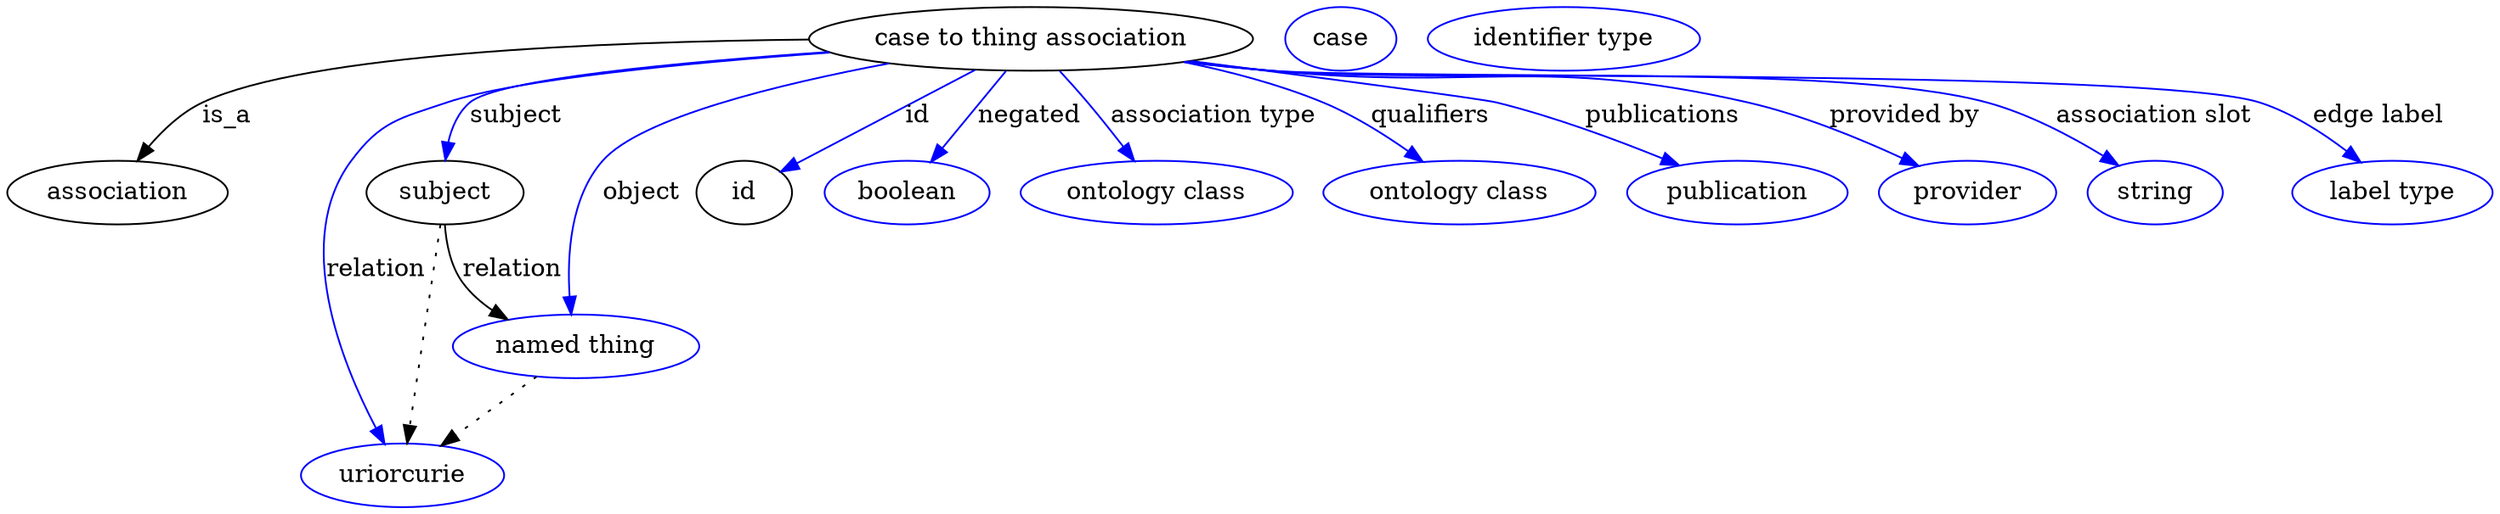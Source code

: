 digraph {
	graph [bb="0,0,1173.1,281"];
	node [label="\N"];
	"case to thing association"	 [height=0.5,
		label="case to thing association",
		pos="495.4,263",
		width=2.6753];
	association	 [height=0.5,
		pos="49.402,177",
		width=1.3723];
	"case to thing association" -> association	 [label=is_a,
		lp="101.68,220",
		pos="e,58.898,194.95 401.73,258.53 290.53,252.63 116.67,241.29 89.85,227 79.694,221.59 71.16,212.43 64.588,203.42"];
	subject	 [height=0.5,
		pos="204.4,177",
		width=0.97656];
	"case to thing association" -> subject	 [color=blue,
		label=subject,
		lp="242.23,220",
		pos="e,206.05,195.44 406.5,255.96 332.17,249.32 236.05,238.66 221.75,227 215.06,221.55 210.95,213.38 208.42,205.21",
		style=solid];
	relation	 [color=blue,
		height=0.5,
		label=uriorcurie,
		pos="184.4,18",
		width=1.2492];
	"case to thing association" -> relation	 [color=blue,
		label=relation,
		lp="168.78,134",
		pos="e,174.87,35.738 405.98,256.29 335.55,250.17 243.58,240.1 208.4,227 184.37,218.05 174.28,216.56 160.4,195 130.67,148.8 153.59,81.772 \
170.52,44.872",
		style=solid];
	object	 [color=blue,
		height=0.5,
		label="named thing",
		pos="266.4,91",
		width=1.5019];
	"case to thing association" -> object	 [color=blue,
		label=object,
		lp="301.51,177",
		pos="e,264.25,109.16 429.99,249.71 375.41,237.27 303.53,217.3 284.19,195 266.27,174.33 263.2,142.38 263.76,119.35",
		style=solid];
	id	 [height=0.5,
		pos="354.4,177",
		width=0.75];
	"case to thing association" -> id	 [color=blue,
		label=id,
		lp="438.85,220",
		pos="e,374.69,189.37 466.87,245.6 442.61,230.8 407.92,209.64 383.5,194.75",
		style=solid];
	negated	 [color=blue,
		height=0.5,
		label=boolean,
		pos="437.4,177",
		width=1.0584];
	"case to thing association" -> negated	 [color=blue,
		label=negated,
		lp="492.17,220",
		pos="e,449.09,194.33 483.1,244.76 474.86,232.55 463.9,216.29 454.77,202.76",
		style=solid];
	"association type"	 [color=blue,
		height=0.5,
		label="ontology class",
		pos="554.4,177",
		width=1.6931];
	"case to thing association" -> "association type"	 [color=blue,
		label="association type",
		lp="574.31,220",
		pos="e,542.11,194.92 507.91,244.76 516.18,232.71 527.15,216.72 536.36,203.3",
		style=solid];
	qualifiers	 [color=blue,
		height=0.5,
		label="ontology class",
		pos="694.4,177",
		width=1.6931];
	"case to thing association" -> qualifiers	 [color=blue,
		label=qualifiers,
		lp="672.45,220",
		pos="e,674.13,194.09 559.45,249.54 580.38,243.96 603.39,236.52 623.4,227 638.34,219.9 653.51,209.7 665.97,200.37",
		style=solid];
	publications	 [color=blue,
		height=0.5,
		label=publication,
		pos="823.4,177",
		width=1.3859];
	"case to thing association" -> publications	 [color=blue,
		label=publications,
		lp="777.62,220",
		pos="e,793.23,191.65 566.48,250.83 625.05,240.76 699.03,227.98 702.4,227 730.42,218.88 760.75,206.34 784.03,195.85",
		style=solid];
	"provided by"	 [color=blue,
		height=0.5,
		label=provider,
		pos="931.4,177",
		width=1.1129];
	"case to thing association" -> "provided by"	 [color=blue,
		label="provided by",
		lp="889.03,220",
		pos="e,905.53,191.04 564.18,250.34 576.23,248.37 588.66,246.5 600.4,245 695.52,232.89 722.38,250.28 815.4,227 843.7,219.92 873.9,206.7 \
896.39,195.63",
		style=solid];
	"association slot"	 [color=blue,
		height=0.5,
		label=string,
		pos="1019.4,177",
		width=0.8403];
	"case to thing association" -> "association slot"	 [color=blue,
		label="association slot",
		lp="1004.4,220",
		pos="e,999.82,190.85 563.3,250.19 575.61,248.2 588.36,246.36 600.4,245 672.5,236.86 856.56,246.65 926.4,227 949.54,220.49 973.38,207.53 \
991.13,196.43",
		style=solid];
	"edge label"	 [color=blue,
		height=0.5,
		label="label type",
		pos="1128.4,177",
		width=1.2425];
	"case to thing association" -> "edge label"	 [color=blue,
		label="edge label",
		lp="1109,220",
		pos="e,1109.6,193.34 563,250.08 575.4,248.09 588.26,246.28 600.4,245 700.15,234.5 955.82,257.4 1051.4,227 1069.5,221.24 1087.5,210 1101.5,\
199.63",
		style=solid];
	subject -> relation	 [pos="e,186.67,36.027 202.11,158.76 198.64,131.21 192.04,78.735 187.95,46.223",
		style=dotted];
	subject -> object	 [label=relation,
		lp="240.78,134",
		pos="e,239.37,106.69 206.71,158.67 208.66,148.64 212.21,136.38 218.64,127 222.1,121.95 226.5,117.32 231.22,113.18"];
	"case to thing association_subject"	 [color=blue,
		height=0.5,
		label=case,
		pos="636.4,263",
		width=0.75];
	object -> relation	 [pos="e,203.03,34.588 247.38,74.069 236.44,64.326 222.53,51.941 210.56,41.291",
		style=dotted];
	association_id	 [color=blue,
		height=0.5,
		label="identifier type",
		pos="740.4,263",
		width=1.652];
}
